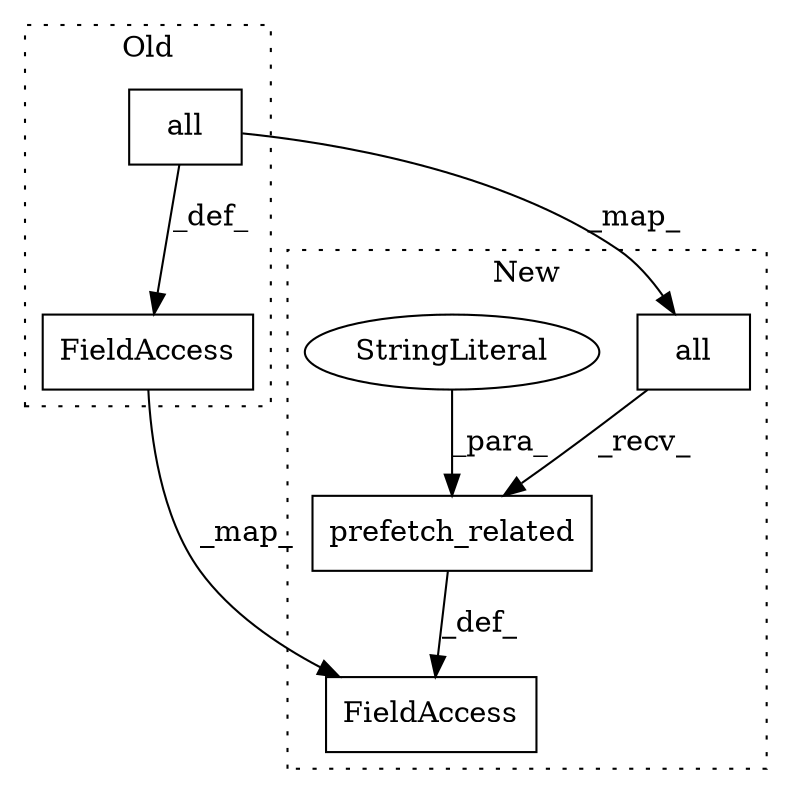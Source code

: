 digraph G {
subgraph cluster0 {
1 [label="all" a="32" s="2103" l="5" shape="box"];
3 [label="FieldAccess" a="22" s="2080" l="8" shape="box"];
label = "Old";
style="dotted";
}
subgraph cluster1 {
2 [label="all" a="32" s="2103" l="5" shape="box"];
4 [label="FieldAccess" a="22" s="2080" l="8" shape="box"];
5 [label="prefetch_related" a="32" s="2109,2203" l="17,1" shape="box"];
6 [label="StringLiteral" a="45" s="2126" l="7" shape="ellipse"];
label = "New";
style="dotted";
}
1 -> 3 [label="_def_"];
1 -> 2 [label="_map_"];
2 -> 5 [label="_recv_"];
3 -> 4 [label="_map_"];
5 -> 4 [label="_def_"];
6 -> 5 [label="_para_"];
}